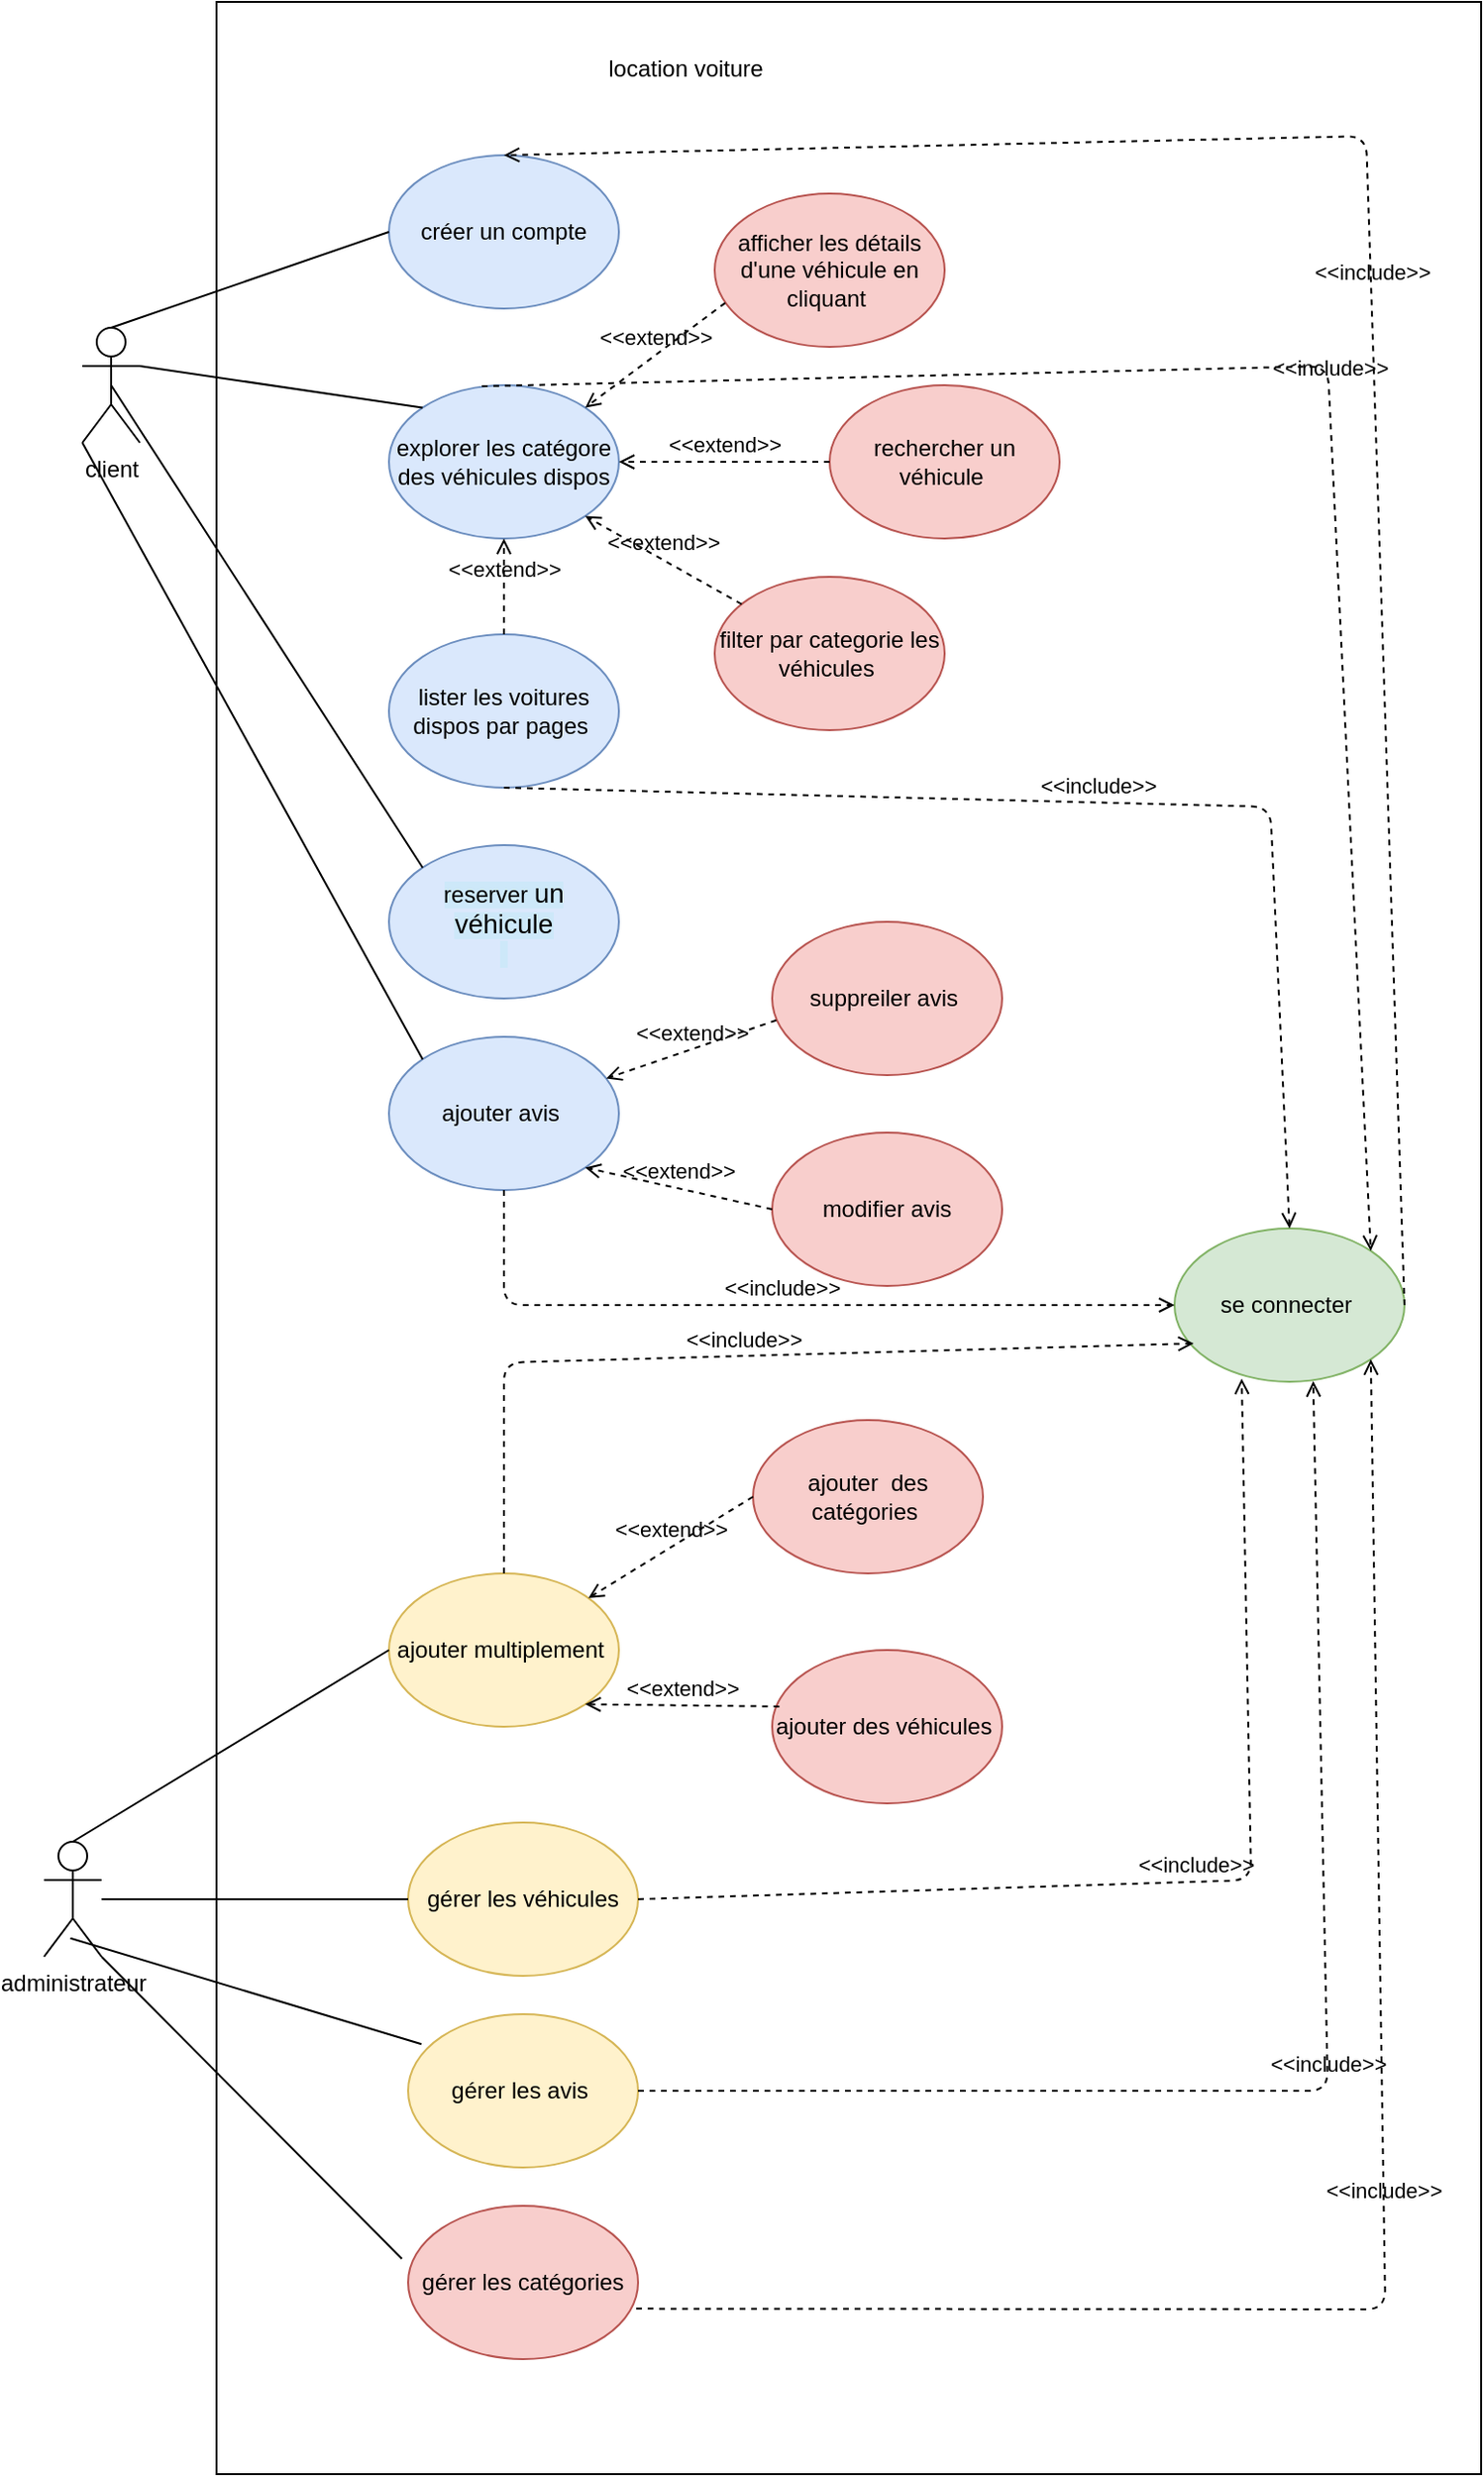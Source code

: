 <mxfile>
    <diagram id="fAA6A-x5xKtfqb4yVwIF" name="Page-1">
        <mxGraphModel dx="1387" dy="938" grid="1" gridSize="10" guides="1" tooltips="1" connect="1" arrows="1" fold="1" page="1" pageScale="1" pageWidth="850" pageHeight="1100" math="0" shadow="0">
            <root>
                <mxCell id="0"/>
                <mxCell id="1" parent="0"/>
                <mxCell id="2" value="&lt;span style=&quot;color: rgba(0, 0, 0, 0); font-family: monospace; font-size: 0px; text-align: start;&quot;&gt;%3CmxGraphModel%3E%3Croot%3E%3CmxCell%20id%3D%220%22%2F%3E%3CmxCell%20id%3D%221%22%20parent%3D%220%22%2F%3E%3CmxCell%20id%3D%222%22%20value%3D%22reserver%26amp%3Bnbsp%3B%26lt%3Bspan%20style%3D%26quot%3Bfont-family%3A%20%26amp%3Bquot%3BNunito%20Sans%26amp%3Bquot%3B%2C%20sans-serif%3B%20font-size%3A%2014px%3B%20text-align%3A%20start%3B%20background-color%3A%20rgb(255%2C%20255%2C%20255)%3B%26quot%3B%26gt%3Bun%20v%C3%A9hicule%26lt%3B%2Fspan%26gt%3B%26lt%3Bbr%26gt%3B%26amp%3Bnbsp%3B%22%20style%3D%22ellipse%3BwhiteSpace%3Dwrap%3Bhtml%3D1%3B%22%20vertex%3D%221%22%20parent%3D%221%22%3E%3CmxGeometry%20x%3D%22230%22%20y%3D%22330%22%20width%3D%22120%22%20height%3D%2280%22%20as%3D%22geometry%22%2F%3E%3C%2FmxCell%3E%3C%2Froot%3E%3C%2FmxGraphModel%3E&lt;/span&gt;" style="rounded=0;whiteSpace=wrap;html=1;" vertex="1" parent="1">
                    <mxGeometry x="160" y="70" width="660" height="1290" as="geometry"/>
                </mxCell>
                <mxCell id="3" value="location voiture" style="text;html=1;strokeColor=none;fillColor=none;align=center;verticalAlign=middle;whiteSpace=wrap;rounded=0;" vertex="1" parent="1">
                    <mxGeometry x="360" y="90" width="90" height="30" as="geometry"/>
                </mxCell>
                <mxCell id="4" value="client" style="shape=umlActor;verticalLabelPosition=bottom;verticalAlign=top;html=1;outlineConnect=0;" vertex="1" parent="1">
                    <mxGeometry x="90" y="240" width="30" height="60" as="geometry"/>
                </mxCell>
                <mxCell id="5" value="créer un compte" style="ellipse;whiteSpace=wrap;html=1;fillColor=#dae8fc;strokeColor=#6c8ebf;" vertex="1" parent="1">
                    <mxGeometry x="250" y="150" width="120" height="80" as="geometry"/>
                </mxCell>
                <mxCell id="6" value="explorer les catégore des véhicules dispos" style="ellipse;whiteSpace=wrap;html=1;fillColor=#dae8fc;strokeColor=#6c8ebf;" vertex="1" parent="1">
                    <mxGeometry x="250" y="270" width="120" height="80" as="geometry"/>
                </mxCell>
                <mxCell id="7" value="afficher les détails d'une véhicule en cliquant&amp;nbsp;&lt;span style=&quot;color: rgba(0, 0, 0, 0); font-family: monospace; font-size: 0px; text-align: start;&quot;&gt;%3CmxGraphModel%3E%3Croot%3E%3CmxCell%20id%3D%220%22%2F%3E%3CmxCell%20id%3D%221%22%20parent%3D%220%22%2F%3E%3CmxCell%20id%3D%222%22%20value%3D%22%22%20style%3D%22ellipse%3BwhiteSpace%3Dwrap%3Bhtml%3D1%3B%22%20vertex%3D%221%22%20parent%3D%221%22%3E%3CmxGeometry%20x%3D%22230%22%20y%3D%22140%22%20width%3D%22120%22%20height%3D%2280%22%20as%3D%22geometry%22%2F%3E%3C%2FmxCell%3E%3C%2Froot%3E%3C%2FmxGraphModel%3E&lt;/span&gt;" style="ellipse;whiteSpace=wrap;html=1;fillColor=#f8cecc;strokeColor=#b85450;" vertex="1" parent="1">
                    <mxGeometry x="420" y="170" width="120" height="80" as="geometry"/>
                </mxCell>
                <mxCell id="8" value="rechercher un véhicule&amp;nbsp;&lt;span style=&quot;color: rgba(0, 0, 0, 0); font-family: monospace; font-size: 0px; text-align: start;&quot;&gt;%3CmxGraphModel%3E%3Croot%3E%3CmxCell%20id%3D%220%22%2F%3E%3CmxCell%20id%3D%221%22%20parent%3D%220%22%2F%3E%3CmxCell%20id%3D%222%22%20value%3D%22reserver%26amp%3Bnbsp%3B%26lt%3Bspan%20style%3D%26quot%3Bfont-family%3A%20%26amp%3Bquot%3BNunito%20Sans%26amp%3Bquot%3B%2C%20sans-serif%3B%20font-size%3A%2014px%3B%20text-align%3A%20start%3B%20background-color%3A%20rgb(255%2C%20255%2C%20255)%3B%26quot%3B%26gt%3Bun%20v%C3%A9hicule%26lt%3B%2Fspan%26gt%3B%26lt%3Bbr%26gt%3B%26amp%3Bnbsp%3B%22%20style%3D%22ellipse%3BwhiteSpace%3Dwrap%3Bhtml%3D1%3B%22%20vertex%3D%221%22%20parent%3D%221%22%3E%3CmxGeometry%20x%3D%22230%22%20y%3D%22330%22%20width%3D%22120%22%20height%3D%2280%22%20as%3D%22geometry%22%2F%3E%3C%2FmxCell%3E%3C%2Froot%3E%3C%2FmxGraphModel%3E&lt;/span&gt;" style="ellipse;whiteSpace=wrap;html=1;fillColor=#f8cecc;strokeColor=#b85450;" vertex="1" parent="1">
                    <mxGeometry x="480" y="270" width="120" height="80" as="geometry"/>
                </mxCell>
                <mxCell id="9" value="&lt;span style=&quot;background-color: rgb(205, 232, 249);&quot;&gt;reserver&amp;nbsp;&lt;span style=&quot;font-family: &amp;quot;Nunito Sans&amp;quot;, sans-serif; font-size: 14px; text-align: start;&quot;&gt;un véhicule&lt;/span&gt;&lt;br&gt;&amp;nbsp;&lt;/span&gt;" style="ellipse;whiteSpace=wrap;html=1;fillColor=#dae8fc;strokeColor=#6c8ebf;" vertex="1" parent="1">
                    <mxGeometry x="250" y="510" width="120" height="80" as="geometry"/>
                </mxCell>
                <mxCell id="10" value="filter par categorie les véhicules&amp;nbsp;" style="ellipse;whiteSpace=wrap;html=1;fillColor=#f8cecc;strokeColor=#b85450;" vertex="1" parent="1">
                    <mxGeometry x="420" y="370" width="120" height="80" as="geometry"/>
                </mxCell>
                <mxCell id="11" value="ajouter avis&amp;nbsp;" style="ellipse;whiteSpace=wrap;html=1;fillColor=#dae8fc;strokeColor=#6c8ebf;" vertex="1" parent="1">
                    <mxGeometry x="250" y="610" width="120" height="80" as="geometry"/>
                </mxCell>
                <mxCell id="12" value="lister les voitures dispos par pages&amp;nbsp;" style="ellipse;whiteSpace=wrap;html=1;fillColor=#dae8fc;strokeColor=#6c8ebf;" vertex="1" parent="1">
                    <mxGeometry x="250" y="400" width="120" height="80" as="geometry"/>
                </mxCell>
                <mxCell id="13" value="suppreiler avis&amp;nbsp;" style="ellipse;whiteSpace=wrap;html=1;fillColor=#f8cecc;strokeColor=#b85450;" vertex="1" parent="1">
                    <mxGeometry x="450" y="550" width="120" height="80" as="geometry"/>
                </mxCell>
                <mxCell id="14" value="modifier avis" style="ellipse;whiteSpace=wrap;html=1;fillColor=#f8cecc;strokeColor=#b85450;" vertex="1" parent="1">
                    <mxGeometry x="450" y="660" width="120" height="80" as="geometry"/>
                </mxCell>
                <mxCell id="15" value="administrateur" style="shape=umlActor;verticalLabelPosition=bottom;verticalAlign=top;html=1;outlineConnect=0;" vertex="1" parent="1">
                    <mxGeometry x="70" y="1030" width="30" height="60" as="geometry"/>
                </mxCell>
                <mxCell id="16" value="ajouter multiplement&amp;nbsp;" style="ellipse;whiteSpace=wrap;html=1;fillColor=#fff2cc;strokeColor=#d6b656;" vertex="1" parent="1">
                    <mxGeometry x="250" y="890" width="120" height="80" as="geometry"/>
                </mxCell>
                <mxCell id="18" value="gérer les véhicules&lt;br&gt;" style="ellipse;whiteSpace=wrap;html=1;fillColor=#fff2cc;strokeColor=#d6b656;" vertex="1" parent="1">
                    <mxGeometry x="260" y="1020" width="120" height="80" as="geometry"/>
                </mxCell>
                <mxCell id="19" value="gérer les avis&amp;nbsp;" style="ellipse;whiteSpace=wrap;html=1;fillColor=#fff2cc;strokeColor=#d6b656;" vertex="1" parent="1">
                    <mxGeometry x="260" y="1120" width="120" height="80" as="geometry"/>
                </mxCell>
                <mxCell id="20" value="gérer les catégories&lt;br&gt;" style="ellipse;whiteSpace=wrap;html=1;fillColor=#f8cecc;strokeColor=#b85450;" vertex="1" parent="1">
                    <mxGeometry x="260" y="1220" width="120" height="80" as="geometry"/>
                </mxCell>
                <mxCell id="21" value="" style="endArrow=none;html=1;exitX=0.5;exitY=0;exitDx=0;exitDy=0;exitPerimeter=0;entryX=0;entryY=0.5;entryDx=0;entryDy=0;" edge="1" parent="1" source="4" target="5">
                    <mxGeometry width="50" height="50" relative="1" as="geometry">
                        <mxPoint x="370" y="460" as="sourcePoint"/>
                        <mxPoint x="420" y="410" as="targetPoint"/>
                    </mxGeometry>
                </mxCell>
                <mxCell id="22" value="" style="endArrow=none;html=1;exitX=1;exitY=0.333;exitDx=0;exitDy=0;exitPerimeter=0;entryX=0;entryY=0;entryDx=0;entryDy=0;" edge="1" parent="1" source="4" target="6">
                    <mxGeometry width="50" height="50" relative="1" as="geometry">
                        <mxPoint x="470" y="590" as="sourcePoint"/>
                        <mxPoint x="520" y="540" as="targetPoint"/>
                    </mxGeometry>
                </mxCell>
                <mxCell id="24" value="" style="endArrow=none;html=1;exitX=0.5;exitY=0.5;exitDx=0;exitDy=0;exitPerimeter=0;entryX=0;entryY=0;entryDx=0;entryDy=0;" edge="1" parent="1" source="4" target="9">
                    <mxGeometry width="50" height="50" relative="1" as="geometry">
                        <mxPoint x="380" y="460" as="sourcePoint"/>
                        <mxPoint x="430" y="410" as="targetPoint"/>
                    </mxGeometry>
                </mxCell>
                <mxCell id="26" value="" style="endArrow=none;html=1;exitX=0;exitY=1;exitDx=0;exitDy=0;exitPerimeter=0;entryX=0;entryY=0;entryDx=0;entryDy=0;" edge="1" parent="1" source="4" target="11">
                    <mxGeometry width="50" height="50" relative="1" as="geometry">
                        <mxPoint x="450" y="640" as="sourcePoint"/>
                        <mxPoint x="500" y="590" as="targetPoint"/>
                    </mxGeometry>
                </mxCell>
                <mxCell id="27" value="&amp;lt;&amp;lt;extend&amp;gt;&amp;gt;" style="html=1;verticalAlign=bottom;labelBackgroundColor=none;endArrow=open;endFill=0;dashed=1;entryX=1;entryY=0;entryDx=0;entryDy=0;exitX=0.046;exitY=0.713;exitDx=0;exitDy=0;exitPerimeter=0;" edge="1" parent="1" source="7" target="6">
                    <mxGeometry width="160" relative="1" as="geometry">
                        <mxPoint x="430" y="420" as="sourcePoint"/>
                        <mxPoint x="590" y="420" as="targetPoint"/>
                    </mxGeometry>
                </mxCell>
                <mxCell id="28" value="&amp;lt;&amp;lt;extend&amp;gt;&amp;gt;" style="html=1;verticalAlign=bottom;labelBackgroundColor=none;endArrow=open;endFill=0;dashed=1;entryX=1;entryY=0.5;entryDx=0;entryDy=0;exitX=0;exitY=0.5;exitDx=0;exitDy=0;" edge="1" parent="1" source="8" target="6">
                    <mxGeometry width="160" relative="1" as="geometry">
                        <mxPoint x="435.52" y="237.04" as="sourcePoint"/>
                        <mxPoint x="362.426" y="291.716" as="targetPoint"/>
                    </mxGeometry>
                </mxCell>
                <mxCell id="29" value="&amp;lt;&amp;lt;extend&amp;gt;&amp;gt;" style="html=1;verticalAlign=bottom;labelBackgroundColor=none;endArrow=open;endFill=0;dashed=1;entryX=1;entryY=1;entryDx=0;entryDy=0;" edge="1" parent="1" source="10" target="6">
                    <mxGeometry width="160" relative="1" as="geometry">
                        <mxPoint x="445.52" y="247.04" as="sourcePoint"/>
                        <mxPoint x="372.426" y="301.716" as="targetPoint"/>
                    </mxGeometry>
                </mxCell>
                <mxCell id="30" value="&amp;lt;&amp;lt;extend&amp;gt;&amp;gt;" style="html=1;verticalAlign=bottom;labelBackgroundColor=none;endArrow=open;endFill=0;dashed=1;entryX=0.5;entryY=1;entryDx=0;entryDy=0;exitX=0.5;exitY=0;exitDx=0;exitDy=0;" edge="1" parent="1" source="12" target="6">
                    <mxGeometry width="160" relative="1" as="geometry">
                        <mxPoint x="455.52" y="257.04" as="sourcePoint"/>
                        <mxPoint x="382.426" y="311.716" as="targetPoint"/>
                    </mxGeometry>
                </mxCell>
                <mxCell id="31" value="&amp;lt;&amp;lt;extend&amp;gt;&amp;gt;" style="html=1;verticalAlign=bottom;labelBackgroundColor=none;endArrow=open;endFill=0;dashed=1;exitX=0.018;exitY=0.642;exitDx=0;exitDy=0;exitPerimeter=0;" edge="1" parent="1" source="13" target="11">
                    <mxGeometry width="160" relative="1" as="geometry">
                        <mxPoint x="510" y="530" as="sourcePoint"/>
                        <mxPoint x="670" y="530" as="targetPoint"/>
                    </mxGeometry>
                </mxCell>
                <mxCell id="32" value="&amp;lt;&amp;lt;extend&amp;gt;&amp;gt;" style="html=1;verticalAlign=bottom;labelBackgroundColor=none;endArrow=open;endFill=0;dashed=1;entryX=1;entryY=1;entryDx=0;entryDy=0;exitX=0;exitY=0.5;exitDx=0;exitDy=0;" edge="1" parent="1" source="14" target="11">
                    <mxGeometry width="160" relative="1" as="geometry">
                        <mxPoint x="465.52" y="267.04" as="sourcePoint"/>
                        <mxPoint x="392.426" y="321.716" as="targetPoint"/>
                    </mxGeometry>
                </mxCell>
                <mxCell id="35" value="" style="endArrow=none;html=1;exitX=0.5;exitY=0;exitDx=0;exitDy=0;exitPerimeter=0;entryX=0;entryY=0.5;entryDx=0;entryDy=0;" edge="1" parent="1" source="15" target="16">
                    <mxGeometry width="50" height="50" relative="1" as="geometry">
                        <mxPoint x="620" y="1100" as="sourcePoint"/>
                        <mxPoint x="670" y="1050" as="targetPoint"/>
                    </mxGeometry>
                </mxCell>
                <mxCell id="37" value="" style="endArrow=none;html=1;entryX=0;entryY=0.5;entryDx=0;entryDy=0;" edge="1" parent="1" source="15" target="18">
                    <mxGeometry width="50" height="50" relative="1" as="geometry">
                        <mxPoint x="620" y="1100" as="sourcePoint"/>
                        <mxPoint x="670" y="1050" as="targetPoint"/>
                    </mxGeometry>
                </mxCell>
                <mxCell id="38" value="" style="endArrow=none;html=1;exitX=0.458;exitY=0.839;exitDx=0;exitDy=0;exitPerimeter=0;entryX=0.058;entryY=0.195;entryDx=0;entryDy=0;entryPerimeter=0;" edge="1" parent="1" source="15" target="19">
                    <mxGeometry width="50" height="50" relative="1" as="geometry">
                        <mxPoint x="620" y="1100" as="sourcePoint"/>
                        <mxPoint x="670" y="1050" as="targetPoint"/>
                    </mxGeometry>
                </mxCell>
                <mxCell id="39" value="" style="endArrow=none;html=1;entryX=-0.027;entryY=0.345;entryDx=0;entryDy=0;entryPerimeter=0;" edge="1" parent="1" target="20">
                    <mxGeometry width="50" height="50" relative="1" as="geometry">
                        <mxPoint x="100" y="1090" as="sourcePoint"/>
                        <mxPoint x="670" y="1050" as="targetPoint"/>
                    </mxGeometry>
                </mxCell>
                <mxCell id="40" value="ajouter&amp;nbsp; des catégories&amp;nbsp;" style="ellipse;whiteSpace=wrap;html=1;fillColor=#f8cecc;strokeColor=#b85450;" vertex="1" parent="1">
                    <mxGeometry x="440" y="810" width="120" height="80" as="geometry"/>
                </mxCell>
                <mxCell id="41" value="ajouter des véhicules&amp;nbsp;" style="ellipse;whiteSpace=wrap;html=1;fillColor=#f8cecc;strokeColor=#b85450;" vertex="1" parent="1">
                    <mxGeometry x="450" y="930" width="120" height="80" as="geometry"/>
                </mxCell>
                <mxCell id="42" value="&amp;lt;&amp;lt;extend&amp;gt;&amp;gt;" style="html=1;verticalAlign=bottom;labelBackgroundColor=none;endArrow=open;endFill=0;dashed=1;exitX=0;exitY=0.5;exitDx=0;exitDy=0;" edge="1" parent="1" source="40" target="16">
                    <mxGeometry width="160" relative="1" as="geometry">
                        <mxPoint x="462.16" y="611.36" as="sourcePoint"/>
                        <mxPoint x="373.376" y="641.73" as="targetPoint"/>
                    </mxGeometry>
                </mxCell>
                <mxCell id="43" value="&amp;lt;&amp;lt;extend&amp;gt;&amp;gt;" style="html=1;verticalAlign=bottom;labelBackgroundColor=none;endArrow=open;endFill=0;dashed=1;exitX=0.031;exitY=0.368;exitDx=0;exitDy=0;exitPerimeter=0;entryX=1;entryY=1;entryDx=0;entryDy=0;" edge="1" parent="1" source="41" target="16">
                    <mxGeometry width="160" relative="1" as="geometry">
                        <mxPoint x="472.16" y="621.36" as="sourcePoint"/>
                        <mxPoint x="383.376" y="651.73" as="targetPoint"/>
                    </mxGeometry>
                </mxCell>
                <mxCell id="44" value="se connecter&amp;nbsp;" style="ellipse;whiteSpace=wrap;html=1;fillColor=#d5e8d4;strokeColor=#82b366;" vertex="1" parent="1">
                    <mxGeometry x="660" y="710" width="120" height="80" as="geometry"/>
                </mxCell>
                <mxCell id="45" value="&amp;lt;&amp;lt;include&amp;gt;&amp;gt;" style="html=1;verticalAlign=bottom;labelBackgroundColor=none;endArrow=open;endFill=0;dashed=1;exitX=1;exitY=0.5;exitDx=0;exitDy=0;entryX=0.5;entryY=0;entryDx=0;entryDy=0;" edge="1" parent="1" source="44" target="5">
                    <mxGeometry width="160" relative="1" as="geometry">
                        <mxPoint x="520" y="440" as="sourcePoint"/>
                        <mxPoint x="680" y="440" as="targetPoint"/>
                        <Array as="points">
                            <mxPoint x="760" y="140"/>
                        </Array>
                    </mxGeometry>
                </mxCell>
                <mxCell id="46" value="&amp;lt;&amp;lt;include&amp;gt;&amp;gt;" style="html=1;verticalAlign=bottom;labelBackgroundColor=none;endArrow=open;endFill=0;dashed=1;entryX=1;entryY=0;entryDx=0;entryDy=0;exitX=0.404;exitY=0.007;exitDx=0;exitDy=0;exitPerimeter=0;" edge="1" parent="1" source="6" target="44">
                    <mxGeometry width="160" relative="1" as="geometry">
                        <mxPoint x="330" y="270" as="sourcePoint"/>
                        <mxPoint x="680" y="440" as="targetPoint"/>
                        <Array as="points">
                            <mxPoint x="740" y="260"/>
                        </Array>
                    </mxGeometry>
                </mxCell>
                <mxCell id="48" value="&amp;lt;&amp;lt;include&amp;gt;&amp;gt;" style="html=1;verticalAlign=bottom;labelBackgroundColor=none;endArrow=open;endFill=0;dashed=1;exitX=0.5;exitY=1;exitDx=0;exitDy=0;entryX=0.5;entryY=0;entryDx=0;entryDy=0;" edge="1" parent="1" source="12" target="44">
                    <mxGeometry width="160" relative="1" as="geometry">
                        <mxPoint x="520" y="500" as="sourcePoint"/>
                        <mxPoint x="680" y="500" as="targetPoint"/>
                        <Array as="points">
                            <mxPoint x="710" y="490"/>
                        </Array>
                    </mxGeometry>
                </mxCell>
                <mxCell id="49" value="&amp;lt;&amp;lt;include&amp;gt;&amp;gt;" style="html=1;verticalAlign=bottom;labelBackgroundColor=none;endArrow=open;endFill=0;dashed=1;exitX=0.5;exitY=1;exitDx=0;exitDy=0;entryX=0;entryY=0.5;entryDx=0;entryDy=0;" edge="1" parent="1" source="11" target="44">
                    <mxGeometry width="160" relative="1" as="geometry">
                        <mxPoint x="320" y="490" as="sourcePoint"/>
                        <mxPoint x="720" y="790" as="targetPoint"/>
                        <Array as="points">
                            <mxPoint x="310" y="750"/>
                        </Array>
                    </mxGeometry>
                </mxCell>
                <mxCell id="50" value="&amp;lt;&amp;lt;include&amp;gt;&amp;gt;" style="html=1;verticalAlign=bottom;labelBackgroundColor=none;endArrow=open;endFill=0;dashed=1;exitX=0.5;exitY=0;exitDx=0;exitDy=0;" edge="1" parent="1" source="16">
                    <mxGeometry width="160" relative="1" as="geometry">
                        <mxPoint x="295" y="950" as="sourcePoint"/>
                        <mxPoint x="670" y="770" as="targetPoint"/>
                        <Array as="points">
                            <mxPoint x="310" y="780"/>
                        </Array>
                    </mxGeometry>
                </mxCell>
                <mxCell id="51" value="&amp;lt;&amp;lt;include&amp;gt;&amp;gt;" style="html=1;verticalAlign=bottom;labelBackgroundColor=none;endArrow=open;endFill=0;dashed=1;exitX=0.5;exitY=1;exitDx=0;exitDy=0;entryX=0.292;entryY=0.979;entryDx=0;entryDy=0;entryPerimeter=0;" edge="1" parent="1" target="44">
                    <mxGeometry width="160" relative="1" as="geometry">
                        <mxPoint x="380" y="1060" as="sourcePoint"/>
                        <mxPoint x="790" y="1160" as="targetPoint"/>
                        <Array as="points">
                            <mxPoint x="700" y="1050"/>
                        </Array>
                    </mxGeometry>
                </mxCell>
                <mxCell id="52" value="&amp;lt;&amp;lt;include&amp;gt;&amp;gt;" style="html=1;verticalAlign=bottom;labelBackgroundColor=none;endArrow=open;endFill=0;dashed=1;exitX=1;exitY=0.5;exitDx=0;exitDy=0;entryX=0.603;entryY=0.996;entryDx=0;entryDy=0;entryPerimeter=0;" edge="1" parent="1" source="19" target="44">
                    <mxGeometry width="160" relative="1" as="geometry">
                        <mxPoint x="390" y="1070" as="sourcePoint"/>
                        <mxPoint x="705.04" y="798.32" as="targetPoint"/>
                        <Array as="points">
                            <mxPoint x="740" y="1160"/>
                        </Array>
                    </mxGeometry>
                </mxCell>
                <mxCell id="53" value="&amp;lt;&amp;lt;include&amp;gt;&amp;gt;" style="html=1;verticalAlign=bottom;labelBackgroundColor=none;endArrow=open;endFill=0;dashed=1;exitX=0.992;exitY=0.671;exitDx=0;exitDy=0;entryX=1;entryY=1;entryDx=0;entryDy=0;exitPerimeter=0;" edge="1" parent="1" source="20" target="44">
                    <mxGeometry width="160" relative="1" as="geometry">
                        <mxPoint x="390" y="1170" as="sourcePoint"/>
                        <mxPoint x="730" y="800" as="targetPoint"/>
                        <Array as="points">
                            <mxPoint x="770" y="1274"/>
                        </Array>
                    </mxGeometry>
                </mxCell>
            </root>
        </mxGraphModel>
    </diagram>
</mxfile>